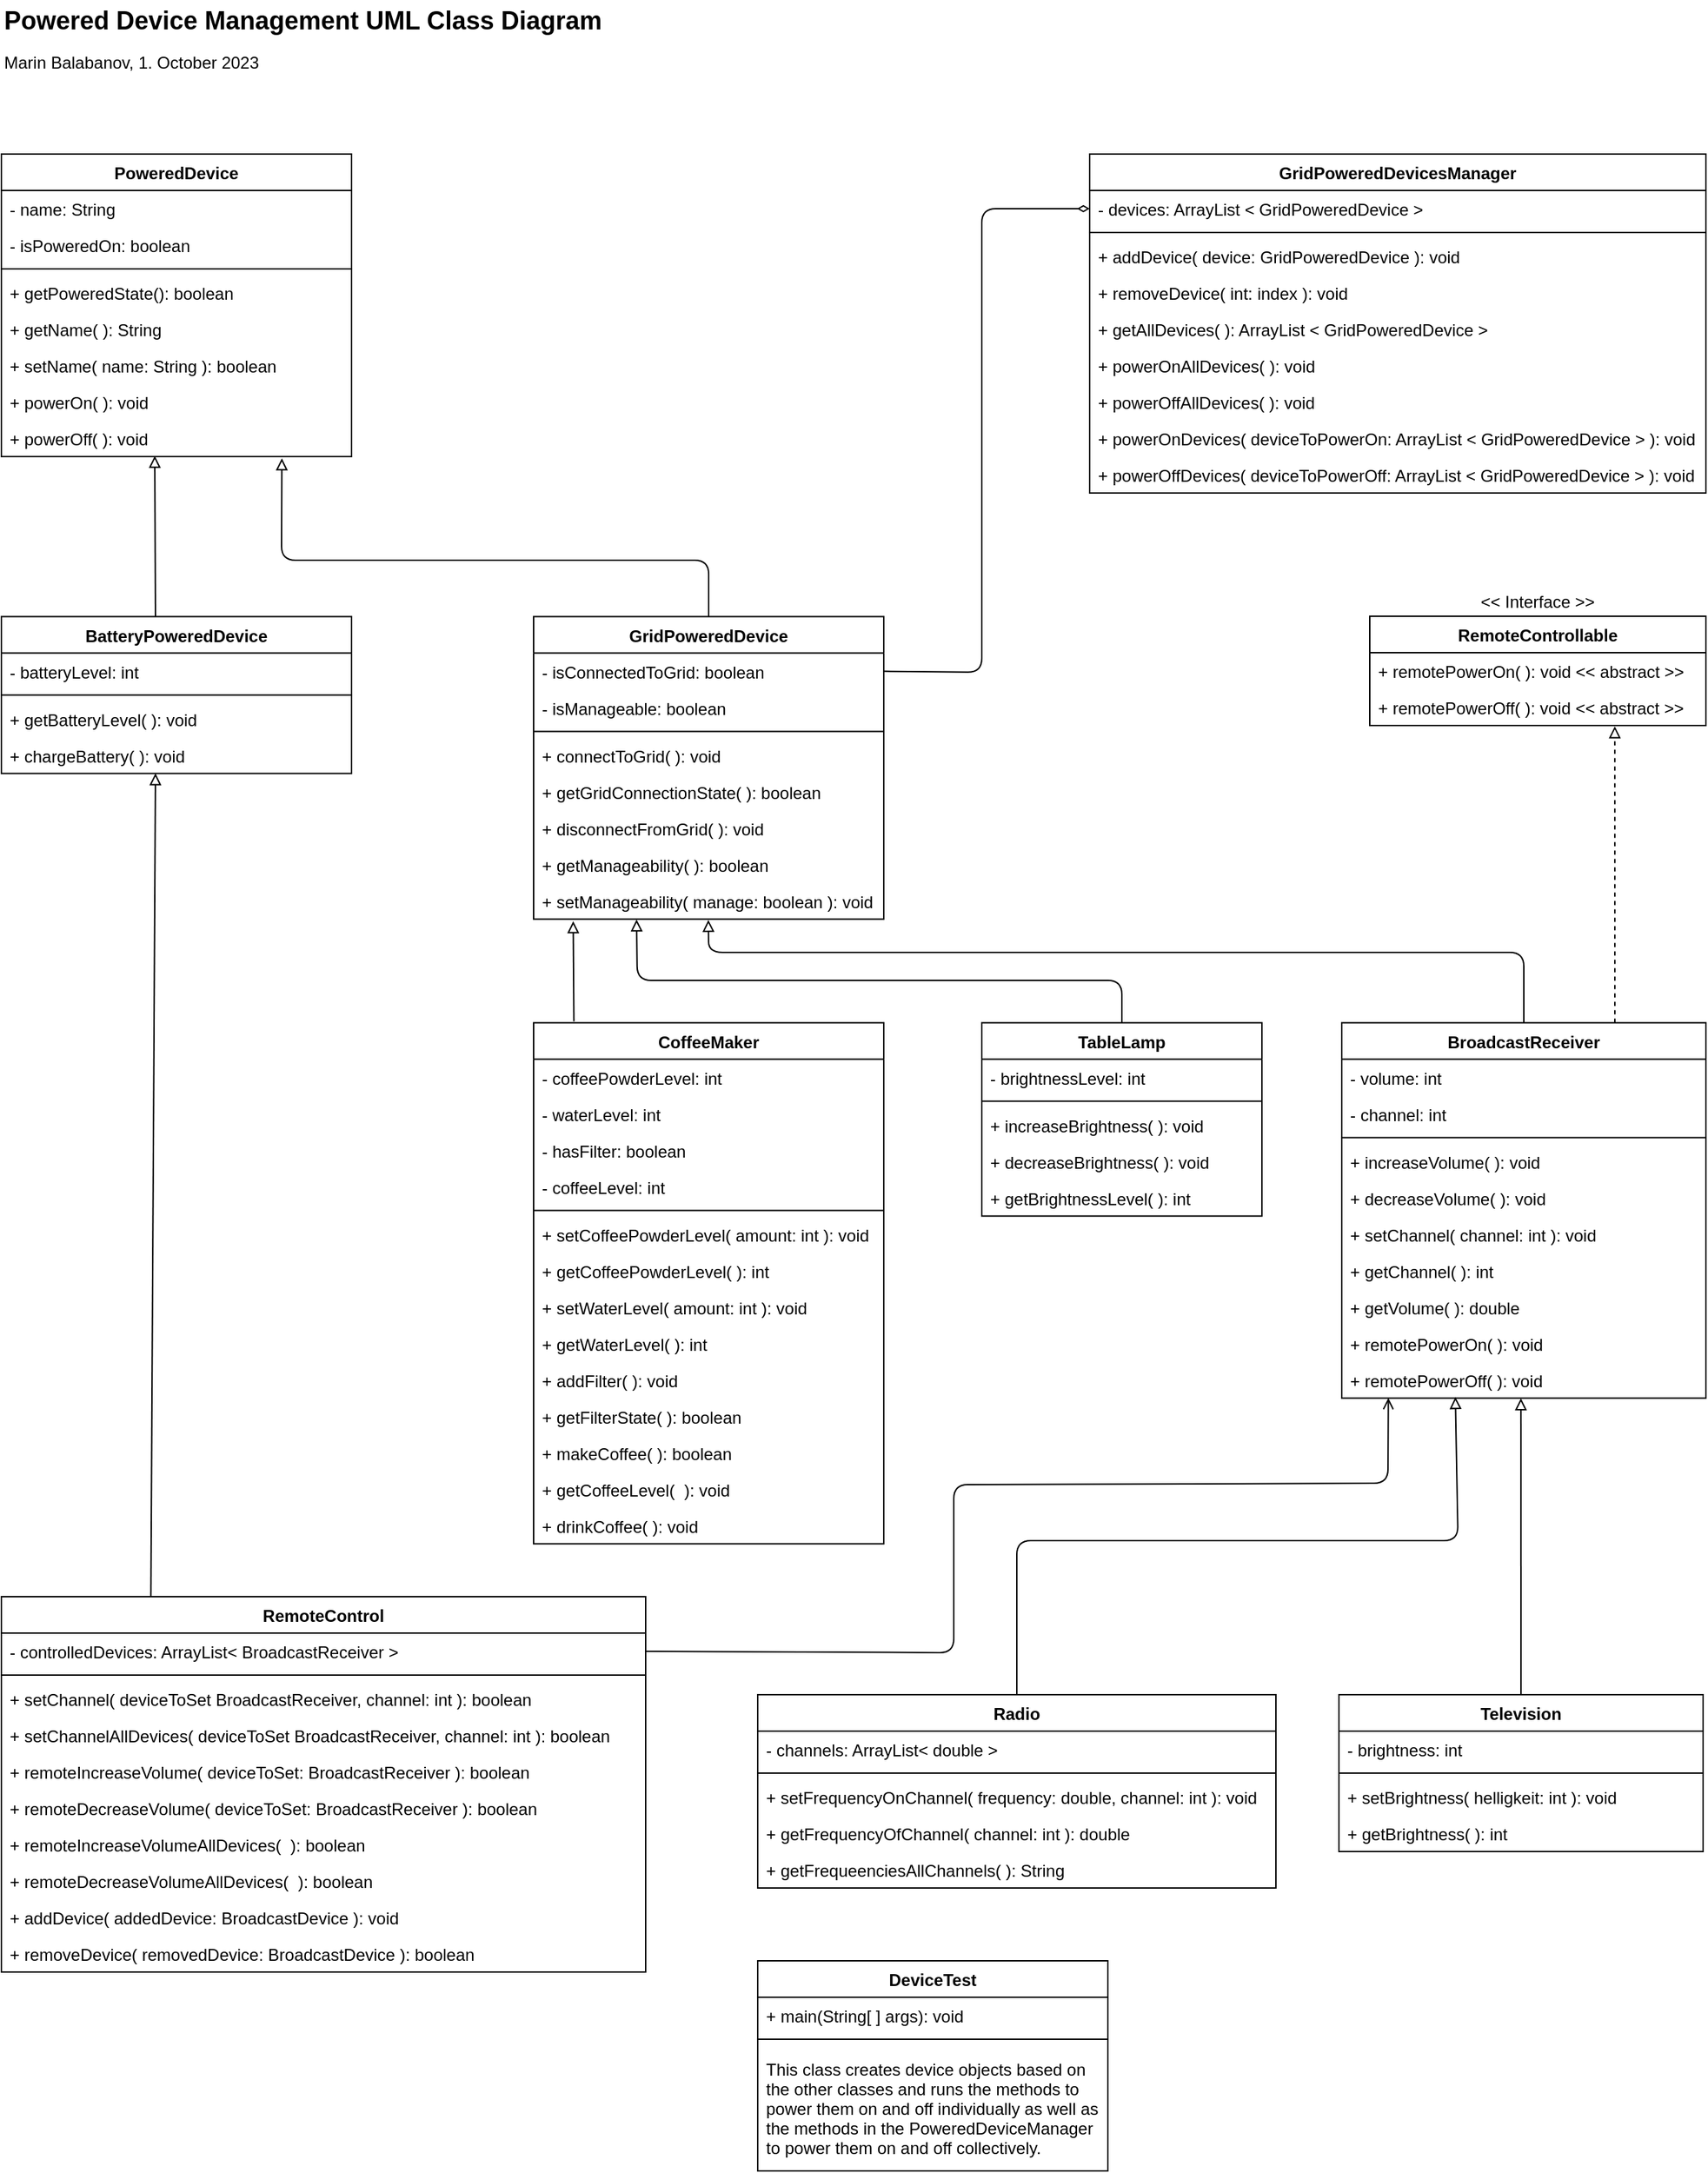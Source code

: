 <mxfile>
    <diagram id="2hzB7h1dTjumFmZ8ST3w" name="Page-1">
        <mxGraphModel dx="683" dy="532" grid="1" gridSize="10" guides="1" tooltips="1" connect="0" arrows="1" fold="1" page="1" pageScale="1" pageWidth="850" pageHeight="1100" math="0" shadow="0">
            <root>
                <mxCell id="0"/>
                <mxCell id="1" parent="0"/>
                <mxCell id="194" style="edgeStyle=none;html=1;entryX=0.801;entryY=1.049;entryDx=0;entryDy=0;entryPerimeter=0;endArrow=block;endFill=0;" parent="1" source="2" target="182" edge="1">
                    <mxGeometry relative="1" as="geometry">
                        <Array as="points">
                            <mxPoint x="565" y="440"/>
                            <mxPoint x="260" y="440"/>
                        </Array>
                    </mxGeometry>
                </mxCell>
                <mxCell id="2" value="GridPoweredDevice" style="swimlane;fontStyle=1;align=center;verticalAlign=top;childLayout=stackLayout;horizontal=1;startSize=26;horizontalStack=0;resizeParent=1;resizeParentMax=0;resizeLast=0;collapsible=1;marginBottom=0;" parent="1" vertex="1">
                    <mxGeometry x="440" y="480.31" width="250" height="216" as="geometry"/>
                </mxCell>
                <mxCell id="200" value="- isConnectedToGrid: boolean" style="text;strokeColor=none;fillColor=none;align=left;verticalAlign=top;spacingLeft=4;spacingRight=4;overflow=hidden;rotatable=0;points=[[0,0.5],[1,0.5]];portConstraint=eastwest;" parent="2" vertex="1">
                    <mxGeometry y="26" width="250" height="26" as="geometry"/>
                </mxCell>
                <mxCell id="6" value="- isManageable: boolean" style="text;strokeColor=none;fillColor=none;align=left;verticalAlign=top;spacingLeft=4;spacingRight=4;overflow=hidden;rotatable=0;points=[[0,0.5],[1,0.5]];portConstraint=eastwest;" parent="2" vertex="1">
                    <mxGeometry y="52" width="250" height="26" as="geometry"/>
                </mxCell>
                <mxCell id="4" value="" style="line;strokeWidth=1;fillColor=none;align=left;verticalAlign=middle;spacingTop=-1;spacingLeft=3;spacingRight=3;rotatable=0;labelPosition=right;points=[];portConstraint=eastwest;strokeColor=inherit;" parent="2" vertex="1">
                    <mxGeometry y="78" width="250" height="8" as="geometry"/>
                </mxCell>
                <mxCell id="201" value="+ connectToGrid( ): void" style="text;strokeColor=none;fillColor=none;align=left;verticalAlign=top;spacingLeft=4;spacingRight=4;overflow=hidden;rotatable=0;points=[[0,0.5],[1,0.5]];portConstraint=eastwest;" parent="2" vertex="1">
                    <mxGeometry y="86" width="250" height="26" as="geometry"/>
                </mxCell>
                <mxCell id="215" value="+ getGridConnectionState( ): boolean" style="text;strokeColor=none;fillColor=none;align=left;verticalAlign=top;spacingLeft=4;spacingRight=4;overflow=hidden;rotatable=0;points=[[0,0.5],[1,0.5]];portConstraint=eastwest;" vertex="1" parent="2">
                    <mxGeometry y="112" width="250" height="26" as="geometry"/>
                </mxCell>
                <mxCell id="202" value="+ disconnectFromGrid( ): void" style="text;strokeColor=none;fillColor=none;align=left;verticalAlign=top;spacingLeft=4;spacingRight=4;overflow=hidden;rotatable=0;points=[[0,0.5],[1,0.5]];portConstraint=eastwest;" parent="2" vertex="1">
                    <mxGeometry y="138" width="250" height="26" as="geometry"/>
                </mxCell>
                <mxCell id="147" value="+ getManageability( ): boolean" style="text;strokeColor=none;fillColor=none;align=left;verticalAlign=top;spacingLeft=4;spacingRight=4;overflow=hidden;rotatable=0;points=[[0,0.5],[1,0.5]];portConstraint=eastwest;" parent="2" vertex="1">
                    <mxGeometry y="164" width="250" height="26" as="geometry"/>
                </mxCell>
                <mxCell id="203" value="+ setManageability( manage: boolean ): void" style="text;strokeColor=none;fillColor=none;align=left;verticalAlign=top;spacingLeft=4;spacingRight=4;overflow=hidden;rotatable=0;points=[[0,0.5],[1,0.5]];portConstraint=eastwest;" parent="2" vertex="1">
                    <mxGeometry y="190" width="250" height="26" as="geometry"/>
                </mxCell>
                <mxCell id="122" style="edgeStyle=none;html=1;endArrow=block;endFill=0;exitX=0.5;exitY=0;exitDx=0;exitDy=0;entryX=0.312;entryY=0.969;entryDx=0;entryDy=0;entryPerimeter=0;" parent="1" source="15" target="161" edge="1">
                    <mxGeometry relative="1" as="geometry">
                        <mxPoint x="1090" y="970.31" as="targetPoint"/>
                        <Array as="points">
                            <mxPoint x="785" y="1140"/>
                            <mxPoint x="1100" y="1140"/>
                        </Array>
                    </mxGeometry>
                </mxCell>
                <mxCell id="15" value="Radio" style="swimlane;fontStyle=1;align=center;verticalAlign=top;childLayout=stackLayout;horizontal=1;startSize=26;horizontalStack=0;resizeParent=1;resizeParentMax=0;resizeLast=0;collapsible=1;marginBottom=0;" parent="1" vertex="1">
                    <mxGeometry x="600" y="1250" width="370" height="138" as="geometry"/>
                </mxCell>
                <mxCell id="221" value="- channels: ArrayList&lt; double &gt;" style="text;strokeColor=none;fillColor=none;align=left;verticalAlign=top;spacingLeft=4;spacingRight=4;overflow=hidden;rotatable=0;points=[[0,0.5],[1,0.5]];portConstraint=eastwest;" vertex="1" parent="15">
                    <mxGeometry y="26" width="370" height="26" as="geometry"/>
                </mxCell>
                <mxCell id="222" value="" style="line;strokeWidth=1;fillColor=none;align=left;verticalAlign=middle;spacingTop=-1;spacingLeft=3;spacingRight=3;rotatable=0;labelPosition=right;points=[];portConstraint=eastwest;strokeColor=inherit;" vertex="1" parent="15">
                    <mxGeometry y="52" width="370" height="8" as="geometry"/>
                </mxCell>
                <mxCell id="19" value="+ setFrequencyOnChannel( frequency: double, channel: int ): void" style="text;strokeColor=none;fillColor=none;align=left;verticalAlign=top;spacingLeft=4;spacingRight=4;overflow=hidden;rotatable=0;points=[[0,0.5],[1,0.5]];portConstraint=eastwest;" parent="15" vertex="1">
                    <mxGeometry y="60" width="370" height="26" as="geometry"/>
                </mxCell>
                <mxCell id="162" value="+ getFrequencyOfChannel( channel: int ): double" style="text;strokeColor=none;fillColor=none;align=left;verticalAlign=top;spacingLeft=4;spacingRight=4;overflow=hidden;rotatable=0;points=[[0,0.5],[1,0.5]];portConstraint=eastwest;" parent="15" vertex="1">
                    <mxGeometry y="86" width="370" height="26" as="geometry"/>
                </mxCell>
                <mxCell id="223" value="+ getFrequeenciesAllChannels( ): String" style="text;strokeColor=none;fillColor=none;align=left;verticalAlign=top;spacingLeft=4;spacingRight=4;overflow=hidden;rotatable=0;points=[[0,0.5],[1,0.5]];portConstraint=eastwest;" vertex="1" parent="15">
                    <mxGeometry y="112" width="370" height="26" as="geometry"/>
                </mxCell>
                <mxCell id="197" style="edgeStyle=none;html=1;entryX=0.492;entryY=1.003;entryDx=0;entryDy=0;entryPerimeter=0;endArrow=block;endFill=0;" parent="1" source="31" target="161" edge="1">
                    <mxGeometry relative="1" as="geometry"/>
                </mxCell>
                <mxCell id="31" value="Television" style="swimlane;fontStyle=1;align=center;verticalAlign=top;childLayout=stackLayout;horizontal=1;startSize=26;horizontalStack=0;resizeParent=1;resizeParentMax=0;resizeLast=0;collapsible=1;marginBottom=0;" parent="1" vertex="1">
                    <mxGeometry x="1015" y="1250" width="260" height="112" as="geometry"/>
                </mxCell>
                <mxCell id="32" value="- brightness: int" style="text;strokeColor=none;fillColor=none;align=left;verticalAlign=top;spacingLeft=4;spacingRight=4;overflow=hidden;rotatable=0;points=[[0,0.5],[1,0.5]];portConstraint=eastwest;" parent="31" vertex="1">
                    <mxGeometry y="26" width="260" height="26" as="geometry"/>
                </mxCell>
                <mxCell id="34" value="" style="line;strokeWidth=1;fillColor=none;align=left;verticalAlign=middle;spacingTop=-1;spacingLeft=3;spacingRight=3;rotatable=0;labelPosition=right;points=[];portConstraint=eastwest;strokeColor=inherit;" parent="31" vertex="1">
                    <mxGeometry y="52" width="260" height="8" as="geometry"/>
                </mxCell>
                <mxCell id="35" value="+ setBrightness( helligkeit: int ): void" style="text;strokeColor=none;fillColor=none;align=left;verticalAlign=top;spacingLeft=4;spacingRight=4;overflow=hidden;rotatable=0;points=[[0,0.5],[1,0.5]];portConstraint=eastwest;" parent="31" vertex="1">
                    <mxGeometry y="60" width="260" height="26" as="geometry"/>
                </mxCell>
                <mxCell id="36" value="+ getBrightness( ): int" style="text;strokeColor=none;fillColor=none;align=left;verticalAlign=top;spacingLeft=4;spacingRight=4;overflow=hidden;rotatable=0;points=[[0,0.5],[1,0.5]];portConstraint=eastwest;" parent="31" vertex="1">
                    <mxGeometry y="86" width="260" height="26" as="geometry"/>
                </mxCell>
                <mxCell id="120" style="edgeStyle=none;html=1;exitX=0.75;exitY=0;exitDx=0;exitDy=0;dashed=1;endArrow=block;endFill=0;entryX=0.729;entryY=1.022;entryDx=0;entryDy=0;entryPerimeter=0;" parent="1" source="44" target="89" edge="1">
                    <mxGeometry relative="1" as="geometry">
                        <mxPoint x="1194.857" y="700.31" as="targetPoint"/>
                    </mxGeometry>
                </mxCell>
                <mxCell id="44" value="BroadcastReceiver" style="swimlane;fontStyle=1;align=center;verticalAlign=top;childLayout=stackLayout;horizontal=1;startSize=26;horizontalStack=0;resizeParent=1;resizeParentMax=0;resizeLast=0;collapsible=1;marginBottom=0;" parent="1" vertex="1">
                    <mxGeometry x="1017" y="770.31" width="260" height="268" as="geometry"/>
                </mxCell>
                <mxCell id="46" value="- volume: int" style="text;strokeColor=none;fillColor=none;align=left;verticalAlign=top;spacingLeft=4;spacingRight=4;overflow=hidden;rotatable=0;points=[[0,0.5],[1,0.5]];portConstraint=eastwest;" parent="44" vertex="1">
                    <mxGeometry y="26" width="260" height="26" as="geometry"/>
                </mxCell>
                <mxCell id="149" value="- channel: int" style="text;strokeColor=none;fillColor=none;align=left;verticalAlign=top;spacingLeft=4;spacingRight=4;overflow=hidden;rotatable=0;points=[[0,0.5],[1,0.5]];portConstraint=eastwest;" parent="44" vertex="1">
                    <mxGeometry y="52" width="260" height="26" as="geometry"/>
                </mxCell>
                <mxCell id="48" value="" style="line;strokeWidth=1;fillColor=none;align=left;verticalAlign=middle;spacingTop=-1;spacingLeft=3;spacingRight=3;rotatable=0;labelPosition=right;points=[];portConstraint=eastwest;strokeColor=inherit;" parent="44" vertex="1">
                    <mxGeometry y="78" width="260" height="8" as="geometry"/>
                </mxCell>
                <mxCell id="51" value="+ increaseVolume( ): void" style="text;strokeColor=none;fillColor=none;align=left;verticalAlign=top;spacingLeft=4;spacingRight=4;overflow=hidden;rotatable=0;points=[[0,0.5],[1,0.5]];portConstraint=eastwest;" parent="44" vertex="1">
                    <mxGeometry y="86" width="260" height="26" as="geometry"/>
                </mxCell>
                <mxCell id="52" value="+ decreaseVolume( ): void" style="text;strokeColor=none;fillColor=none;align=left;verticalAlign=top;spacingLeft=4;spacingRight=4;overflow=hidden;rotatable=0;points=[[0,0.5],[1,0.5]];portConstraint=eastwest;" parent="44" vertex="1">
                    <mxGeometry y="112" width="260" height="26" as="geometry"/>
                </mxCell>
                <mxCell id="150" value="+ setChannel( channel: int ): void" style="text;strokeColor=none;fillColor=none;align=left;verticalAlign=top;spacingLeft=4;spacingRight=4;overflow=hidden;rotatable=0;points=[[0,0.5],[1,0.5]];portConstraint=eastwest;" parent="44" vertex="1">
                    <mxGeometry y="138" width="260" height="26" as="geometry"/>
                </mxCell>
                <mxCell id="53" value="+ getChannel( ): int" style="text;strokeColor=none;fillColor=none;align=left;verticalAlign=top;spacingLeft=4;spacingRight=4;overflow=hidden;rotatable=0;points=[[0,0.5],[1,0.5]];portConstraint=eastwest;" parent="44" vertex="1">
                    <mxGeometry y="164" width="260" height="26" as="geometry"/>
                </mxCell>
                <mxCell id="159" value="+ getVolume( ): double" style="text;strokeColor=none;fillColor=none;align=left;verticalAlign=top;spacingLeft=4;spacingRight=4;overflow=hidden;rotatable=0;points=[[0,0.5],[1,0.5]];portConstraint=eastwest;" parent="44" vertex="1">
                    <mxGeometry y="190" width="260" height="26" as="geometry"/>
                </mxCell>
                <mxCell id="160" value="+ remotePowerOn( ): void" style="text;strokeColor=none;fillColor=none;align=left;verticalAlign=top;spacingLeft=4;spacingRight=4;overflow=hidden;rotatable=0;points=[[0,0.5],[1,0.5]];portConstraint=eastwest;" parent="44" vertex="1">
                    <mxGeometry y="216" width="260" height="26" as="geometry"/>
                </mxCell>
                <mxCell id="161" value="+ remotePowerOff( ): void" style="text;strokeColor=none;fillColor=none;align=left;verticalAlign=top;spacingLeft=4;spacingRight=4;overflow=hidden;rotatable=0;points=[[0,0.5],[1,0.5]];portConstraint=eastwest;" parent="44" vertex="1">
                    <mxGeometry y="242" width="260" height="26" as="geometry"/>
                </mxCell>
                <mxCell id="55" value="TableLamp" style="swimlane;fontStyle=1;align=center;verticalAlign=top;childLayout=stackLayout;horizontal=1;startSize=26;horizontalStack=0;resizeParent=1;resizeParentMax=0;resizeLast=0;collapsible=1;marginBottom=0;" parent="1" vertex="1">
                    <mxGeometry x="760" y="770.31" width="200" height="138" as="geometry"/>
                </mxCell>
                <mxCell id="56" value="- brightnessLevel: int" style="text;strokeColor=none;fillColor=none;align=left;verticalAlign=top;spacingLeft=4;spacingRight=4;overflow=hidden;rotatable=0;points=[[0,0.5],[1,0.5]];portConstraint=eastwest;" parent="55" vertex="1">
                    <mxGeometry y="26" width="200" height="26" as="geometry"/>
                </mxCell>
                <mxCell id="58" value="" style="line;strokeWidth=1;fillColor=none;align=left;verticalAlign=middle;spacingTop=-1;spacingLeft=3;spacingRight=3;rotatable=0;labelPosition=right;points=[];portConstraint=eastwest;strokeColor=inherit;" parent="55" vertex="1">
                    <mxGeometry y="52" width="200" height="8" as="geometry"/>
                </mxCell>
                <mxCell id="59" value="+ increaseBrightness( ): void" style="text;strokeColor=none;fillColor=none;align=left;verticalAlign=top;spacingLeft=4;spacingRight=4;overflow=hidden;rotatable=0;points=[[0,0.5],[1,0.5]];portConstraint=eastwest;" parent="55" vertex="1">
                    <mxGeometry y="60" width="200" height="26" as="geometry"/>
                </mxCell>
                <mxCell id="60" value="+ decreaseBrightness( ): void" style="text;strokeColor=none;fillColor=none;align=left;verticalAlign=top;spacingLeft=4;spacingRight=4;overflow=hidden;rotatable=0;points=[[0,0.5],[1,0.5]];portConstraint=eastwest;" parent="55" vertex="1">
                    <mxGeometry y="86" width="200" height="26" as="geometry"/>
                </mxCell>
                <mxCell id="61" value="+ getBrightnessLevel( ): int" style="text;strokeColor=none;fillColor=none;align=left;verticalAlign=top;spacingLeft=4;spacingRight=4;overflow=hidden;rotatable=0;points=[[0,0.5],[1,0.5]];portConstraint=eastwest;" parent="55" vertex="1">
                    <mxGeometry y="112" width="200" height="26" as="geometry"/>
                </mxCell>
                <mxCell id="199" style="edgeStyle=none;html=1;endArrow=block;endFill=0;exitX=0.115;exitY=-0.003;exitDx=0;exitDy=0;exitPerimeter=0;entryX=0.113;entryY=1.056;entryDx=0;entryDy=0;entryPerimeter=0;" parent="1" source="62" edge="1" target="203">
                    <mxGeometry relative="1" as="geometry">
                        <mxPoint x="469" y="670" as="targetPoint"/>
                    </mxGeometry>
                </mxCell>
                <mxCell id="62" value="CoffeeMaker" style="swimlane;fontStyle=1;align=center;verticalAlign=top;childLayout=stackLayout;horizontal=1;startSize=26;horizontalStack=0;resizeParent=1;resizeParentMax=0;resizeLast=0;collapsible=1;marginBottom=0;" parent="1" vertex="1">
                    <mxGeometry x="440" y="770.31" width="250" height="372" as="geometry"/>
                </mxCell>
                <mxCell id="63" value="- coffeePowderLevel: int" style="text;strokeColor=none;fillColor=none;align=left;verticalAlign=top;spacingLeft=4;spacingRight=4;overflow=hidden;rotatable=0;points=[[0,0.5],[1,0.5]];portConstraint=eastwest;" parent="62" vertex="1">
                    <mxGeometry y="26" width="250" height="26" as="geometry"/>
                </mxCell>
                <mxCell id="71" value="- waterLevel: int" style="text;strokeColor=none;fillColor=none;align=left;verticalAlign=top;spacingLeft=4;spacingRight=4;overflow=hidden;rotatable=0;points=[[0,0.5],[1,0.5]];portConstraint=eastwest;" parent="62" vertex="1">
                    <mxGeometry y="52" width="250" height="26" as="geometry"/>
                </mxCell>
                <mxCell id="70" value="- hasFilter: boolean" style="text;strokeColor=none;fillColor=none;align=left;verticalAlign=top;spacingLeft=4;spacingRight=4;overflow=hidden;rotatable=0;points=[[0,0.5],[1,0.5]];portConstraint=eastwest;" parent="62" vertex="1">
                    <mxGeometry y="78" width="250" height="26" as="geometry"/>
                </mxCell>
                <mxCell id="218" value="- coffeeLevel: int" style="text;strokeColor=none;fillColor=none;align=left;verticalAlign=top;spacingLeft=4;spacingRight=4;overflow=hidden;rotatable=0;points=[[0,0.5],[1,0.5]];portConstraint=eastwest;" vertex="1" parent="62">
                    <mxGeometry y="104" width="250" height="26" as="geometry"/>
                </mxCell>
                <mxCell id="64" value="" style="line;strokeWidth=1;fillColor=none;align=left;verticalAlign=middle;spacingTop=-1;spacingLeft=3;spacingRight=3;rotatable=0;labelPosition=right;points=[];portConstraint=eastwest;strokeColor=inherit;" parent="62" vertex="1">
                    <mxGeometry y="130" width="250" height="8" as="geometry"/>
                </mxCell>
                <mxCell id="65" value="+ setCoffeePowderLevel( amount: int ): void" style="text;strokeColor=none;fillColor=none;align=left;verticalAlign=top;spacingLeft=4;spacingRight=4;overflow=hidden;rotatable=0;points=[[0,0.5],[1,0.5]];portConstraint=eastwest;" parent="62" vertex="1">
                    <mxGeometry y="138" width="250" height="26" as="geometry"/>
                </mxCell>
                <mxCell id="66" value="+ getCoffeePowderLevel( ): int" style="text;strokeColor=none;fillColor=none;align=left;verticalAlign=top;spacingLeft=4;spacingRight=4;overflow=hidden;rotatable=0;points=[[0,0.5],[1,0.5]];portConstraint=eastwest;" parent="62" vertex="1">
                    <mxGeometry y="164" width="250" height="26" as="geometry"/>
                </mxCell>
                <mxCell id="128" value="+ setWaterLevel( amount: int ): void" style="text;strokeColor=none;fillColor=none;align=left;verticalAlign=top;spacingLeft=4;spacingRight=4;overflow=hidden;rotatable=0;points=[[0,0.5],[1,0.5]];portConstraint=eastwest;" parent="62" vertex="1">
                    <mxGeometry y="190" width="250" height="26" as="geometry"/>
                </mxCell>
                <mxCell id="129" value="+ getWaterLevel( ): int" style="text;strokeColor=none;fillColor=none;align=left;verticalAlign=top;spacingLeft=4;spacingRight=4;overflow=hidden;rotatable=0;points=[[0,0.5],[1,0.5]];portConstraint=eastwest;" parent="62" vertex="1">
                    <mxGeometry y="216" width="250" height="26" as="geometry"/>
                </mxCell>
                <mxCell id="67" value="+ addFilter( ): void" style="text;strokeColor=none;fillColor=none;align=left;verticalAlign=top;spacingLeft=4;spacingRight=4;overflow=hidden;rotatable=0;points=[[0,0.5],[1,0.5]];portConstraint=eastwest;" parent="62" vertex="1">
                    <mxGeometry y="242" width="250" height="26" as="geometry"/>
                </mxCell>
                <mxCell id="130" value="+ getFilterState( ): boolean" style="text;strokeColor=none;fillColor=none;align=left;verticalAlign=top;spacingLeft=4;spacingRight=4;overflow=hidden;rotatable=0;points=[[0,0.5],[1,0.5]];portConstraint=eastwest;" parent="62" vertex="1">
                    <mxGeometry y="268" width="250" height="26" as="geometry"/>
                </mxCell>
                <mxCell id="216" value="+ makeCoffee( ): boolean" style="text;strokeColor=none;fillColor=none;align=left;verticalAlign=top;spacingLeft=4;spacingRight=4;overflow=hidden;rotatable=0;points=[[0,0.5],[1,0.5]];portConstraint=eastwest;" vertex="1" parent="62">
                    <mxGeometry y="294" width="250" height="26" as="geometry"/>
                </mxCell>
                <mxCell id="219" value="+ getCoffeeLevel(  ): void" style="text;strokeColor=none;fillColor=none;align=left;verticalAlign=top;spacingLeft=4;spacingRight=4;overflow=hidden;rotatable=0;points=[[0,0.5],[1,0.5]];portConstraint=eastwest;" vertex="1" parent="62">
                    <mxGeometry y="320" width="250" height="26" as="geometry"/>
                </mxCell>
                <mxCell id="220" value="+ drinkCoffee( ): void" style="text;strokeColor=none;fillColor=none;align=left;verticalAlign=top;spacingLeft=4;spacingRight=4;overflow=hidden;rotatable=0;points=[[0,0.5],[1,0.5]];portConstraint=eastwest;" vertex="1" parent="62">
                    <mxGeometry y="346" width="250" height="26" as="geometry"/>
                </mxCell>
                <mxCell id="87" value="RemoteControllable" style="swimlane;fontStyle=1;align=center;verticalAlign=top;childLayout=stackLayout;horizontal=1;startSize=26;horizontalStack=0;resizeParent=1;resizeParentMax=0;resizeLast=0;collapsible=1;marginBottom=0;" parent="1" vertex="1">
                    <mxGeometry x="1037" y="480.0" width="240" height="78" as="geometry"/>
                </mxCell>
                <mxCell id="88" value="+ remotePowerOn( ): void &lt;&lt; abstract &gt;&gt;" style="text;strokeColor=none;fillColor=none;align=left;verticalAlign=top;spacingLeft=4;spacingRight=4;overflow=hidden;rotatable=0;points=[[0,0.5],[1,0.5]];portConstraint=eastwest;" parent="87" vertex="1">
                    <mxGeometry y="26" width="240" height="26" as="geometry"/>
                </mxCell>
                <mxCell id="89" value="+ remotePowerOff( ): void &lt;&lt; abstract &gt;&gt;" style="text;strokeColor=none;fillColor=none;align=left;verticalAlign=top;spacingLeft=4;spacingRight=4;overflow=hidden;rotatable=0;points=[[0,0.5],[1,0.5]];portConstraint=eastwest;" parent="87" vertex="1">
                    <mxGeometry y="52" width="240" height="26" as="geometry"/>
                </mxCell>
                <mxCell id="92" value="GridPoweredDevicesManager" style="swimlane;fontStyle=1;align=center;verticalAlign=top;childLayout=stackLayout;horizontal=1;startSize=26;horizontalStack=0;resizeParent=1;resizeParentMax=0;resizeLast=0;collapsible=1;marginBottom=0;" parent="1" vertex="1">
                    <mxGeometry x="837" y="150" width="440" height="242" as="geometry"/>
                </mxCell>
                <mxCell id="93" value="- devices: ArrayList &lt; GridPoweredDevice &gt;" style="text;strokeColor=none;fillColor=none;align=left;verticalAlign=top;spacingLeft=4;spacingRight=4;overflow=hidden;rotatable=0;points=[[0,0.5],[1,0.5]];portConstraint=eastwest;" parent="92" vertex="1">
                    <mxGeometry y="26" width="440" height="26" as="geometry"/>
                </mxCell>
                <mxCell id="95" value="" style="line;strokeWidth=1;fillColor=none;align=left;verticalAlign=middle;spacingTop=-1;spacingLeft=3;spacingRight=3;rotatable=0;labelPosition=right;points=[];portConstraint=eastwest;strokeColor=inherit;" parent="92" vertex="1">
                    <mxGeometry y="52" width="440" height="8" as="geometry"/>
                </mxCell>
                <mxCell id="96" value="+ addDevice( device: GridPoweredDevice ): void" style="text;strokeColor=none;fillColor=none;align=left;verticalAlign=top;spacingLeft=4;spacingRight=4;overflow=hidden;rotatable=0;points=[[0,0.5],[1,0.5]];portConstraint=eastwest;" parent="92" vertex="1">
                    <mxGeometry y="60" width="440" height="26" as="geometry"/>
                </mxCell>
                <mxCell id="98" value="+ removeDevice( int: index ): void" style="text;strokeColor=none;fillColor=none;align=left;verticalAlign=top;spacingLeft=4;spacingRight=4;overflow=hidden;rotatable=0;points=[[0,0.5],[1,0.5]];portConstraint=eastwest;" parent="92" vertex="1">
                    <mxGeometry y="86" width="440" height="26" as="geometry"/>
                </mxCell>
                <mxCell id="97" value="+ getAllDevices( ): ArrayList &lt; GridPoweredDevice &gt;" style="text;strokeColor=none;fillColor=none;align=left;verticalAlign=top;spacingLeft=4;spacingRight=4;overflow=hidden;rotatable=0;points=[[0,0.5],[1,0.5]];portConstraint=eastwest;" parent="92" vertex="1">
                    <mxGeometry y="112" width="440" height="26" as="geometry"/>
                </mxCell>
                <mxCell id="99" value="+ powerOnAllDevices( ): void" style="text;strokeColor=none;fillColor=none;align=left;verticalAlign=top;spacingLeft=4;spacingRight=4;overflow=hidden;rotatable=0;points=[[0,0.5],[1,0.5]];portConstraint=eastwest;" parent="92" vertex="1">
                    <mxGeometry y="138" width="440" height="26" as="geometry"/>
                </mxCell>
                <mxCell id="100" value="+ powerOffAllDevices( ): void" style="text;strokeColor=none;fillColor=none;align=left;verticalAlign=top;spacingLeft=4;spacingRight=4;overflow=hidden;rotatable=0;points=[[0,0.5],[1,0.5]];portConstraint=eastwest;" parent="92" vertex="1">
                    <mxGeometry y="164" width="440" height="26" as="geometry"/>
                </mxCell>
                <mxCell id="136" value="+ powerOnDevices( deviceToPowerOn: ArrayList &lt; GridPoweredDevice &gt; ): void" style="text;strokeColor=none;fillColor=none;align=left;verticalAlign=top;spacingLeft=4;spacingRight=4;overflow=hidden;rotatable=0;points=[[0,0.5],[1,0.5]];portConstraint=eastwest;" parent="92" vertex="1">
                    <mxGeometry y="190" width="440" height="26" as="geometry"/>
                </mxCell>
                <mxCell id="152" value="+ powerOffDevices( deviceToPowerOff: ArrayList &lt; GridPoweredDevice &gt; ): void" style="text;strokeColor=none;fillColor=none;align=left;verticalAlign=top;spacingLeft=4;spacingRight=4;overflow=hidden;rotatable=0;points=[[0,0.5],[1,0.5]];portConstraint=eastwest;" parent="92" vertex="1">
                    <mxGeometry y="216" width="440" height="26" as="geometry"/>
                </mxCell>
                <mxCell id="112" style="edgeStyle=none;html=1;entryX=0;entryY=0.5;entryDx=0;entryDy=0;endArrow=diamondThin;endFill=0;exitX=1;exitY=0.5;exitDx=0;exitDy=0;" parent="1" target="93" edge="1">
                    <mxGeometry relative="1" as="geometry">
                        <mxPoint x="690" y="519.31" as="sourcePoint"/>
                        <Array as="points">
                            <mxPoint x="760" y="520"/>
                            <mxPoint x="760" y="189"/>
                        </Array>
                    </mxGeometry>
                </mxCell>
                <mxCell id="115" style="edgeStyle=none;html=1;endArrow=block;endFill=0;entryX=0.294;entryY=1.008;entryDx=0;entryDy=0;entryPerimeter=0;" parent="1" target="203" edge="1">
                    <mxGeometry relative="1" as="geometry">
                        <mxPoint x="860" y="770" as="sourcePoint"/>
                        <mxPoint x="515" y="644.986" as="targetPoint"/>
                        <Array as="points">
                            <mxPoint x="860" y="740"/>
                            <mxPoint x="514" y="740"/>
                        </Array>
                    </mxGeometry>
                </mxCell>
                <mxCell id="116" style="edgeStyle=none;html=1;endArrow=block;endFill=0;exitX=0.5;exitY=0;exitDx=0;exitDy=0;entryX=0.499;entryY=1.02;entryDx=0;entryDy=0;entryPerimeter=0;" parent="1" source="44" target="203" edge="1">
                    <mxGeometry relative="1" as="geometry">
                        <mxPoint x="550" y="835.52" as="sourcePoint"/>
                        <mxPoint x="581.5" y="644.388" as="targetPoint"/>
                        <Array as="points">
                            <mxPoint x="1147" y="720"/>
                            <mxPoint x="565" y="720"/>
                        </Array>
                    </mxGeometry>
                </mxCell>
                <mxCell id="124" value="Powered Device Management UML Class Diagram" style="text;html=1;strokeColor=none;fillColor=none;align=left;verticalAlign=middle;whiteSpace=wrap;rounded=0;fontStyle=1;fontSize=18;" parent="1" vertex="1">
                    <mxGeometry x="60" y="40" width="480" height="30" as="geometry"/>
                </mxCell>
                <mxCell id="125" value="Marin Balabanov, 1. October 2023" style="text;html=1;strokeColor=none;fillColor=none;align=left;verticalAlign=middle;whiteSpace=wrap;rounded=0;" parent="1" vertex="1">
                    <mxGeometry x="60" y="70" width="230" height="30" as="geometry"/>
                </mxCell>
                <mxCell id="135" value="&amp;lt;&amp;lt; Interface &amp;gt;&amp;gt;" style="text;html=1;strokeColor=none;fillColor=none;align=center;verticalAlign=middle;whiteSpace=wrap;rounded=0;" parent="1" vertex="1">
                    <mxGeometry x="1037" y="460.0" width="240" height="20" as="geometry"/>
                </mxCell>
                <mxCell id="190" style="edgeStyle=none;html=1;entryX=0.128;entryY=0.992;entryDx=0;entryDy=0;exitX=1;exitY=0.5;exitDx=0;exitDy=0;endArrow=open;endFill=0;entryPerimeter=0;" parent="1" source="167" target="161" edge="1">
                    <mxGeometry relative="1" as="geometry">
                        <Array as="points">
                            <mxPoint x="740" y="1220"/>
                            <mxPoint x="740" y="1100"/>
                            <mxPoint x="1050" y="1099"/>
                        </Array>
                    </mxGeometry>
                </mxCell>
                <mxCell id="192" style="edgeStyle=none;html=1;entryX=0.44;entryY=0.994;entryDx=0;entryDy=0;entryPerimeter=0;endArrow=block;endFill=0;exitX=0.232;exitY=0;exitDx=0;exitDy=0;exitPerimeter=0;" parent="1" source="163" target="189" edge="1">
                    <mxGeometry relative="1" as="geometry">
                        <mxPoint x="220" y="740" as="targetPoint"/>
                        <mxPoint x="170" y="1060" as="sourcePoint"/>
                    </mxGeometry>
                </mxCell>
                <mxCell id="163" value="RemoteControl" style="swimlane;fontStyle=1;align=center;verticalAlign=top;childLayout=stackLayout;horizontal=1;startSize=26;horizontalStack=0;resizeParent=1;resizeParentMax=0;resizeLast=0;collapsible=1;marginBottom=0;" parent="1" vertex="1">
                    <mxGeometry x="60" y="1180" width="460" height="268" as="geometry"/>
                </mxCell>
                <mxCell id="167" value="- controlledDevices: ArrayList&lt; BroadcastReceiver &gt;" style="text;strokeColor=none;fillColor=none;align=left;verticalAlign=top;spacingLeft=4;spacingRight=4;overflow=hidden;rotatable=0;points=[[0,0.5],[1,0.5]];portConstraint=eastwest;" parent="163" vertex="1">
                    <mxGeometry y="26" width="460" height="26" as="geometry"/>
                </mxCell>
                <mxCell id="168" value="" style="line;strokeWidth=1;fillColor=none;align=left;verticalAlign=middle;spacingTop=-1;spacingLeft=3;spacingRight=3;rotatable=0;labelPosition=right;points=[];portConstraint=eastwest;strokeColor=inherit;" parent="163" vertex="1">
                    <mxGeometry y="52" width="460" height="8" as="geometry"/>
                </mxCell>
                <mxCell id="169" value="+ setChannel( deviceToSet BroadcastReceiver, channel: int ): boolean" style="text;strokeColor=none;fillColor=none;align=left;verticalAlign=top;spacingLeft=4;spacingRight=4;overflow=hidden;rotatable=0;points=[[0,0.5],[1,0.5]];portConstraint=eastwest;" parent="163" vertex="1">
                    <mxGeometry y="60" width="460" height="26" as="geometry"/>
                </mxCell>
                <mxCell id="211" value="+ setChannelAllDevices( deviceToSet BroadcastReceiver, channel: int ): boolean" style="text;strokeColor=none;fillColor=none;align=left;verticalAlign=top;spacingLeft=4;spacingRight=4;overflow=hidden;rotatable=0;points=[[0,0.5],[1,0.5]];portConstraint=eastwest;" vertex="1" parent="163">
                    <mxGeometry y="86" width="460" height="26" as="geometry"/>
                </mxCell>
                <mxCell id="170" value="+ remoteIncreaseVolume( deviceToSet: BroadcastReceiver ): boolean" style="text;strokeColor=none;fillColor=none;align=left;verticalAlign=top;spacingLeft=4;spacingRight=4;overflow=hidden;rotatable=0;points=[[0,0.5],[1,0.5]];portConstraint=eastwest;" parent="163" vertex="1">
                    <mxGeometry y="112" width="460" height="26" as="geometry"/>
                </mxCell>
                <mxCell id="171" value="+ remoteDecreaseVolume( deviceToSet: BroadcastReceiver ): boolean" style="text;strokeColor=none;fillColor=none;align=left;verticalAlign=top;spacingLeft=4;spacingRight=4;overflow=hidden;rotatable=0;points=[[0,0.5],[1,0.5]];portConstraint=eastwest;" parent="163" vertex="1">
                    <mxGeometry y="138" width="460" height="26" as="geometry"/>
                </mxCell>
                <mxCell id="214" value="+ remoteIncreaseVolumeAllDevices(  ): boolean" style="text;strokeColor=none;fillColor=none;align=left;verticalAlign=top;spacingLeft=4;spacingRight=4;overflow=hidden;rotatable=0;points=[[0,0.5],[1,0.5]];portConstraint=eastwest;" vertex="1" parent="163">
                    <mxGeometry y="164" width="460" height="26" as="geometry"/>
                </mxCell>
                <mxCell id="212" value="+ remoteDecreaseVolumeAllDevices(  ): boolean" style="text;strokeColor=none;fillColor=none;align=left;verticalAlign=top;spacingLeft=4;spacingRight=4;overflow=hidden;rotatable=0;points=[[0,0.5],[1,0.5]];portConstraint=eastwest;" vertex="1" parent="163">
                    <mxGeometry y="190" width="460" height="26" as="geometry"/>
                </mxCell>
                <mxCell id="208" value="+ addDevice( addedDevice: BroadcastDevice ): void" style="text;strokeColor=none;fillColor=none;align=left;verticalAlign=top;spacingLeft=4;spacingRight=4;overflow=hidden;rotatable=0;points=[[0,0.5],[1,0.5]];portConstraint=eastwest;" vertex="1" parent="163">
                    <mxGeometry y="216" width="460" height="26" as="geometry"/>
                </mxCell>
                <mxCell id="209" value="+ removeDevice( removedDevice: BroadcastDevice ): boolean" style="text;strokeColor=none;fillColor=none;align=left;verticalAlign=top;spacingLeft=4;spacingRight=4;overflow=hidden;rotatable=0;points=[[0,0.5],[1,0.5]];portConstraint=eastwest;" vertex="1" parent="163">
                    <mxGeometry y="242" width="460" height="26" as="geometry"/>
                </mxCell>
                <mxCell id="173" value="PoweredDevice" style="swimlane;fontStyle=1;align=center;verticalAlign=top;childLayout=stackLayout;horizontal=1;startSize=26;horizontalStack=0;resizeParent=1;resizeParentMax=0;resizeLast=0;collapsible=1;marginBottom=0;" parent="1" vertex="1">
                    <mxGeometry x="60" y="150" width="250" height="216" as="geometry"/>
                </mxCell>
                <mxCell id="175" value="- name: String" style="text;strokeColor=none;fillColor=none;align=left;verticalAlign=top;spacingLeft=4;spacingRight=4;overflow=hidden;rotatable=0;points=[[0,0.5],[1,0.5]];portConstraint=eastwest;" parent="173" vertex="1">
                    <mxGeometry y="26" width="250" height="26" as="geometry"/>
                </mxCell>
                <mxCell id="176" value="- isPoweredOn: boolean" style="text;strokeColor=none;fillColor=none;align=left;verticalAlign=top;spacingLeft=4;spacingRight=4;overflow=hidden;rotatable=0;points=[[0,0.5],[1,0.5]];portConstraint=eastwest;" parent="173" vertex="1">
                    <mxGeometry y="52" width="250" height="26" as="geometry"/>
                </mxCell>
                <mxCell id="177" value="" style="line;strokeWidth=1;fillColor=none;align=left;verticalAlign=middle;spacingTop=-1;spacingLeft=3;spacingRight=3;rotatable=0;labelPosition=right;points=[];portConstraint=eastwest;strokeColor=inherit;" parent="173" vertex="1">
                    <mxGeometry y="78" width="250" height="8" as="geometry"/>
                </mxCell>
                <mxCell id="178" value="+ getPoweredState(): boolean" style="text;strokeColor=none;fillColor=none;align=left;verticalAlign=top;spacingLeft=4;spacingRight=4;overflow=hidden;rotatable=0;points=[[0,0.5],[1,0.5]];portConstraint=eastwest;" parent="173" vertex="1">
                    <mxGeometry y="86" width="250" height="26" as="geometry"/>
                </mxCell>
                <mxCell id="179" value="+ getName( ): String" style="text;strokeColor=none;fillColor=none;align=left;verticalAlign=top;spacingLeft=4;spacingRight=4;overflow=hidden;rotatable=0;points=[[0,0.5],[1,0.5]];portConstraint=eastwest;" parent="173" vertex="1">
                    <mxGeometry y="112" width="250" height="26" as="geometry"/>
                </mxCell>
                <mxCell id="180" value="+ setName( name: String ): boolean" style="text;strokeColor=none;fillColor=none;align=left;verticalAlign=top;spacingLeft=4;spacingRight=4;overflow=hidden;rotatable=0;points=[[0,0.5],[1,0.5]];portConstraint=eastwest;" parent="173" vertex="1">
                    <mxGeometry y="138" width="250" height="26" as="geometry"/>
                </mxCell>
                <mxCell id="181" value="+ powerOn( ): void" style="text;strokeColor=none;fillColor=none;align=left;verticalAlign=top;spacingLeft=4;spacingRight=4;overflow=hidden;rotatable=0;points=[[0,0.5],[1,0.5]];portConstraint=eastwest;" parent="173" vertex="1">
                    <mxGeometry y="164" width="250" height="26" as="geometry"/>
                </mxCell>
                <mxCell id="182" value="+ powerOff( ): void" style="text;strokeColor=none;fillColor=none;align=left;verticalAlign=top;spacingLeft=4;spacingRight=4;overflow=hidden;rotatable=0;points=[[0,0.5],[1,0.5]];portConstraint=eastwest;" parent="173" vertex="1">
                    <mxGeometry y="190" width="250" height="26" as="geometry"/>
                </mxCell>
                <mxCell id="198" style="edgeStyle=none;html=1;endArrow=block;endFill=0;exitX=0.44;exitY=0.006;exitDx=0;exitDy=0;exitPerimeter=0;entryX=0.438;entryY=0.982;entryDx=0;entryDy=0;entryPerimeter=0;" parent="1" source="184" edge="1" target="182">
                    <mxGeometry relative="1" as="geometry">
                        <mxPoint x="200" y="467" as="sourcePoint"/>
                        <mxPoint x="200" y="370" as="targetPoint"/>
                    </mxGeometry>
                </mxCell>
                <mxCell id="184" value="BatteryPoweredDevice" style="swimlane;fontStyle=1;align=center;verticalAlign=top;childLayout=stackLayout;horizontal=1;startSize=26;horizontalStack=0;resizeParent=1;resizeParentMax=0;resizeLast=0;collapsible=1;marginBottom=0;" parent="1" vertex="1">
                    <mxGeometry x="60" y="480.31" width="250" height="112" as="geometry"/>
                </mxCell>
                <mxCell id="186" value="- batteryLevel: int" style="text;strokeColor=none;fillColor=none;align=left;verticalAlign=top;spacingLeft=4;spacingRight=4;overflow=hidden;rotatable=0;points=[[0,0.5],[1,0.5]];portConstraint=eastwest;" parent="184" vertex="1">
                    <mxGeometry y="26" width="250" height="26" as="geometry"/>
                </mxCell>
                <mxCell id="187" value="" style="line;strokeWidth=1;fillColor=none;align=left;verticalAlign=middle;spacingTop=-1;spacingLeft=3;spacingRight=3;rotatable=0;labelPosition=right;points=[];portConstraint=eastwest;strokeColor=inherit;" parent="184" vertex="1">
                    <mxGeometry y="52" width="250" height="8" as="geometry"/>
                </mxCell>
                <mxCell id="188" value="+ getBatteryLevel( ): void" style="text;strokeColor=none;fillColor=none;align=left;verticalAlign=top;spacingLeft=4;spacingRight=4;overflow=hidden;rotatable=0;points=[[0,0.5],[1,0.5]];portConstraint=eastwest;" parent="184" vertex="1">
                    <mxGeometry y="60" width="250" height="26" as="geometry"/>
                </mxCell>
                <mxCell id="189" value="+ chargeBattery( ): void" style="text;strokeColor=none;fillColor=none;align=left;verticalAlign=top;spacingLeft=4;spacingRight=4;overflow=hidden;rotatable=0;points=[[0,0.5],[1,0.5]];portConstraint=eastwest;" parent="184" vertex="1">
                    <mxGeometry y="86" width="250" height="26" as="geometry"/>
                </mxCell>
                <mxCell id="204" value="DeviceTest" style="swimlane;fontStyle=1;childLayout=stackLayout;horizontal=1;startSize=26;fillColor=none;horizontalStack=0;resizeParent=1;resizeParentMax=0;resizeLast=0;collapsible=1;marginBottom=0;" vertex="1" parent="1">
                    <mxGeometry x="600" y="1440" width="250" height="150" as="geometry"/>
                </mxCell>
                <mxCell id="224" value="+ main(String[ ] args): void" style="text;strokeColor=none;fillColor=none;align=left;verticalAlign=top;spacingLeft=4;spacingRight=4;overflow=hidden;rotatable=0;points=[[0,0.5],[1,0.5]];portConstraint=eastwest;" vertex="1" parent="204">
                    <mxGeometry y="26" width="250" height="26" as="geometry"/>
                </mxCell>
                <mxCell id="225" value="" style="line;strokeWidth=1;fillColor=none;align=left;verticalAlign=middle;spacingTop=-1;spacingLeft=3;spacingRight=3;rotatable=0;labelPosition=right;points=[];portConstraint=eastwest;strokeColor=inherit;" vertex="1" parent="204">
                    <mxGeometry y="52" width="250" height="8" as="geometry"/>
                </mxCell>
                <mxCell id="205" value="This class creates device objects based on&#10;the other classes and runs the methods to&#10;power them on and off individually as well as&#10;the methods in the PoweredDeviceManager&#10;to power them on and off collectively." style="text;strokeColor=none;fillColor=none;align=left;verticalAlign=middle;spacingLeft=4;spacingRight=4;overflow=hidden;rotatable=0;points=[[0,0.5],[1,0.5]];portConstraint=eastwest;" vertex="1" parent="204">
                    <mxGeometry y="60" width="250" height="90" as="geometry"/>
                </mxCell>
            </root>
        </mxGraphModel>
    </diagram>
</mxfile>